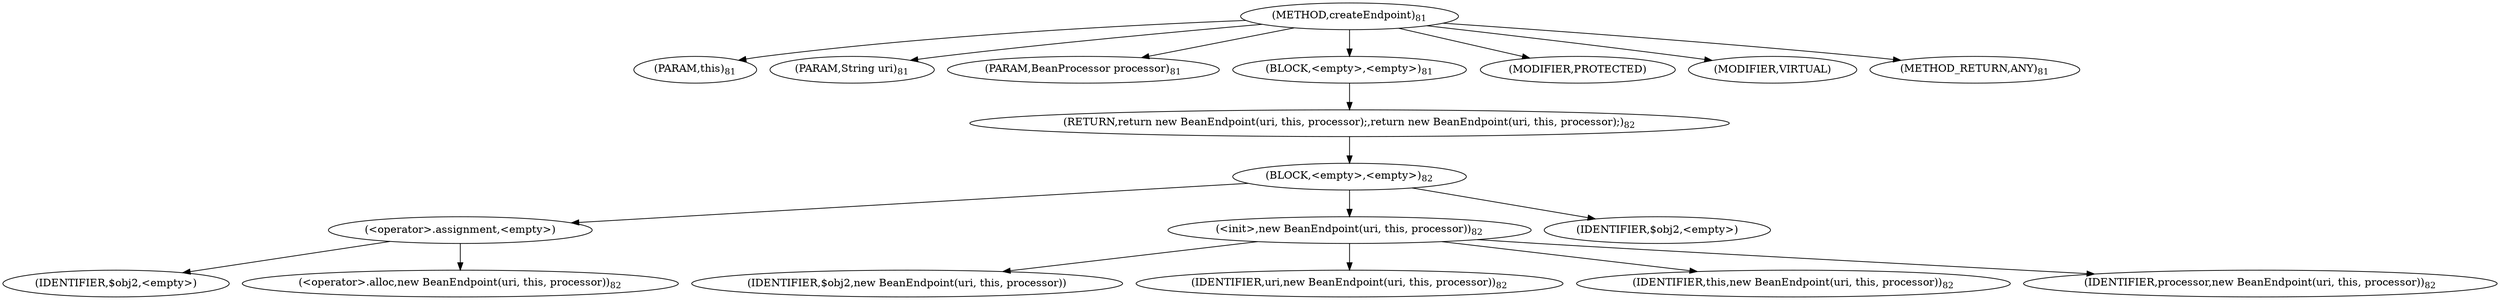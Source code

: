 digraph "createEndpoint" {  
"141" [label = <(METHOD,createEndpoint)<SUB>81</SUB>> ]
"21" [label = <(PARAM,this)<SUB>81</SUB>> ]
"142" [label = <(PARAM,String uri)<SUB>81</SUB>> ]
"143" [label = <(PARAM,BeanProcessor processor)<SUB>81</SUB>> ]
"144" [label = <(BLOCK,&lt;empty&gt;,&lt;empty&gt;)<SUB>81</SUB>> ]
"145" [label = <(RETURN,return new BeanEndpoint(uri, this, processor);,return new BeanEndpoint(uri, this, processor);)<SUB>82</SUB>> ]
"146" [label = <(BLOCK,&lt;empty&gt;,&lt;empty&gt;)<SUB>82</SUB>> ]
"147" [label = <(&lt;operator&gt;.assignment,&lt;empty&gt;)> ]
"148" [label = <(IDENTIFIER,$obj2,&lt;empty&gt;)> ]
"149" [label = <(&lt;operator&gt;.alloc,new BeanEndpoint(uri, this, processor))<SUB>82</SUB>> ]
"150" [label = <(&lt;init&gt;,new BeanEndpoint(uri, this, processor))<SUB>82</SUB>> ]
"151" [label = <(IDENTIFIER,$obj2,new BeanEndpoint(uri, this, processor))> ]
"152" [label = <(IDENTIFIER,uri,new BeanEndpoint(uri, this, processor))<SUB>82</SUB>> ]
"20" [label = <(IDENTIFIER,this,new BeanEndpoint(uri, this, processor))<SUB>82</SUB>> ]
"153" [label = <(IDENTIFIER,processor,new BeanEndpoint(uri, this, processor))<SUB>82</SUB>> ]
"154" [label = <(IDENTIFIER,$obj2,&lt;empty&gt;)> ]
"155" [label = <(MODIFIER,PROTECTED)> ]
"156" [label = <(MODIFIER,VIRTUAL)> ]
"157" [label = <(METHOD_RETURN,ANY)<SUB>81</SUB>> ]
  "141" -> "21" 
  "141" -> "142" 
  "141" -> "143" 
  "141" -> "144" 
  "141" -> "155" 
  "141" -> "156" 
  "141" -> "157" 
  "144" -> "145" 
  "145" -> "146" 
  "146" -> "147" 
  "146" -> "150" 
  "146" -> "154" 
  "147" -> "148" 
  "147" -> "149" 
  "150" -> "151" 
  "150" -> "152" 
  "150" -> "20" 
  "150" -> "153" 
}
